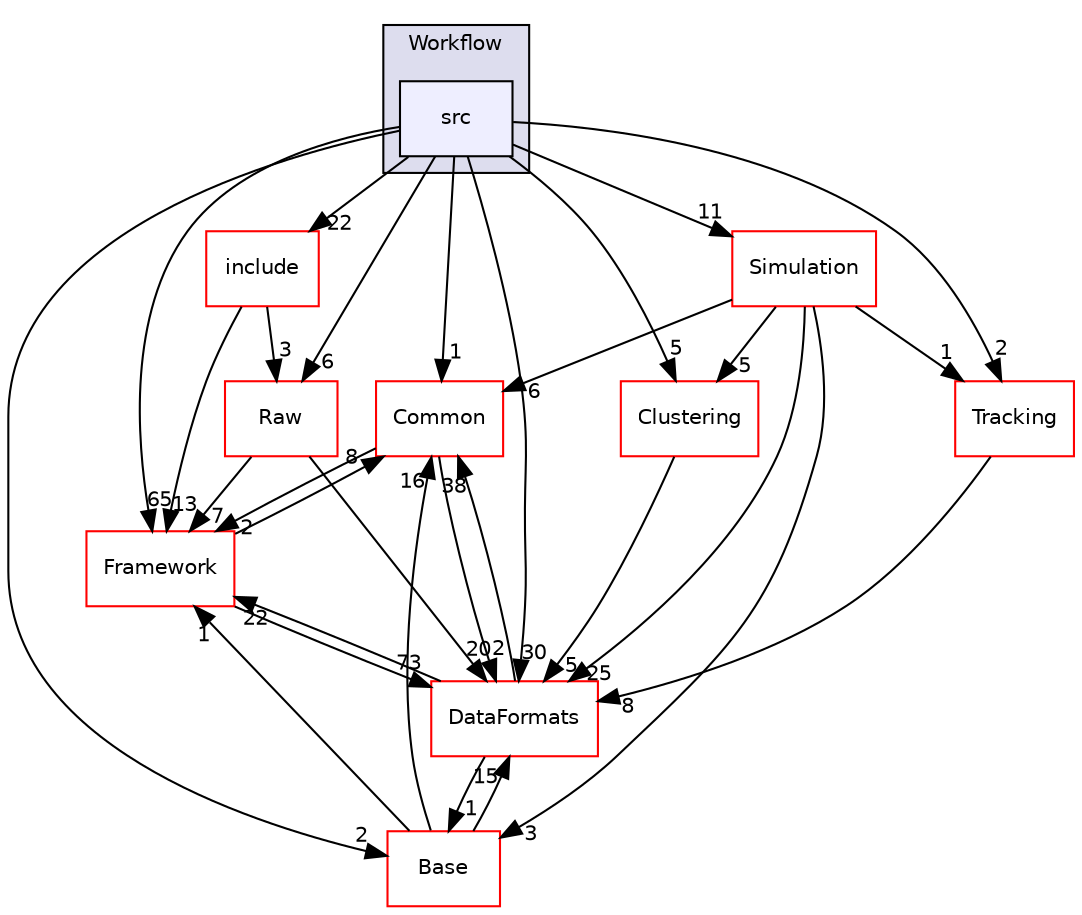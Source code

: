 digraph "/home/travis/build/AliceO2Group/AliceO2/Detectors/MUON/MID/Workflow/src" {
  bgcolor=transparent;
  compound=true
  node [ fontsize="10", fontname="Helvetica"];
  edge [ labelfontsize="10", labelfontname="Helvetica"];
  subgraph clusterdir_541a9f579a56d3c8f641580c9f97913d {
    graph [ bgcolor="#ddddee", pencolor="black", label="Workflow" fontname="Helvetica", fontsize="10", URL="dir_541a9f579a56d3c8f641580c9f97913d.html"]
  dir_d175ccbdd0bad50605561880a8518417 [shape=box, label="src", style="filled", fillcolor="#eeeeff", pencolor="black", URL="dir_d175ccbdd0bad50605561880a8518417.html"];
  }
  dir_4ab6b4cc6a7edbff49100e9123df213f [shape=box label="Common" color="red" URL="dir_4ab6b4cc6a7edbff49100e9123df213f.html"];
  dir_754f2fe7806627988f6bd801b7f2fe5b [shape=box label="Clustering" color="red" URL="dir_754f2fe7806627988f6bd801b7f2fe5b.html"];
  dir_37c90836491b695b472bf98d1be8336b [shape=box label="Base" color="red" URL="dir_37c90836491b695b472bf98d1be8336b.html"];
  dir_2bb5eb61d33140858f79122ad9ee2c7f [shape=box label="include" color="red" URL="dir_2bb5eb61d33140858f79122ad9ee2c7f.html"];
  dir_55bb03bc4479a61c5f6db133927cb48c [shape=box label="Raw" color="red" URL="dir_55bb03bc4479a61c5f6db133927cb48c.html"];
  dir_2810eaf0225063d73e08d8eeeb8a37b8 [shape=box label="Simulation" color="red" URL="dir_2810eaf0225063d73e08d8eeeb8a37b8.html"];
  dir_c6781640d5720511e35c6e7f87460ee7 [shape=box label="Tracking" color="red" URL="dir_c6781640d5720511e35c6e7f87460ee7.html"];
  dir_bcbb2cf9a3d3d83e5515c82071a07177 [shape=box label="Framework" color="red" URL="dir_bcbb2cf9a3d3d83e5515c82071a07177.html"];
  dir_2171f7ec022c5423887b07c69b2f5b48 [shape=box label="DataFormats" color="red" URL="dir_2171f7ec022c5423887b07c69b2f5b48.html"];
  dir_4ab6b4cc6a7edbff49100e9123df213f->dir_bcbb2cf9a3d3d83e5515c82071a07177 [headlabel="2", labeldistance=1.5 headhref="dir_000036_000063.html"];
  dir_4ab6b4cc6a7edbff49100e9123df213f->dir_2171f7ec022c5423887b07c69b2f5b48 [headlabel="2", labeldistance=1.5 headhref="dir_000036_000090.html"];
  dir_754f2fe7806627988f6bd801b7f2fe5b->dir_2171f7ec022c5423887b07c69b2f5b48 [headlabel="5", labeldistance=1.5 headhref="dir_000466_000090.html"];
  dir_37c90836491b695b472bf98d1be8336b->dir_4ab6b4cc6a7edbff49100e9123df213f [headlabel="16", labeldistance=1.5 headhref="dir_000297_000036.html"];
  dir_37c90836491b695b472bf98d1be8336b->dir_bcbb2cf9a3d3d83e5515c82071a07177 [headlabel="1", labeldistance=1.5 headhref="dir_000297_000063.html"];
  dir_37c90836491b695b472bf98d1be8336b->dir_2171f7ec022c5423887b07c69b2f5b48 [headlabel="15", labeldistance=1.5 headhref="dir_000297_000090.html"];
  dir_2bb5eb61d33140858f79122ad9ee2c7f->dir_55bb03bc4479a61c5f6db133927cb48c [headlabel="3", labeldistance=1.5 headhref="dir_000419_000622.html"];
  dir_2bb5eb61d33140858f79122ad9ee2c7f->dir_bcbb2cf9a3d3d83e5515c82071a07177 [headlabel="13", labeldistance=1.5 headhref="dir_000419_000063.html"];
  dir_55bb03bc4479a61c5f6db133927cb48c->dir_bcbb2cf9a3d3d83e5515c82071a07177 [headlabel="7", labeldistance=1.5 headhref="dir_000622_000063.html"];
  dir_55bb03bc4479a61c5f6db133927cb48c->dir_2171f7ec022c5423887b07c69b2f5b48 [headlabel="20", labeldistance=1.5 headhref="dir_000622_000090.html"];
  dir_2810eaf0225063d73e08d8eeeb8a37b8->dir_4ab6b4cc6a7edbff49100e9123df213f [headlabel="6", labeldistance=1.5 headhref="dir_000204_000036.html"];
  dir_2810eaf0225063d73e08d8eeeb8a37b8->dir_754f2fe7806627988f6bd801b7f2fe5b [headlabel="5", labeldistance=1.5 headhref="dir_000204_000466.html"];
  dir_2810eaf0225063d73e08d8eeeb8a37b8->dir_37c90836491b695b472bf98d1be8336b [headlabel="3", labeldistance=1.5 headhref="dir_000204_000297.html"];
  dir_2810eaf0225063d73e08d8eeeb8a37b8->dir_c6781640d5720511e35c6e7f87460ee7 [headlabel="1", labeldistance=1.5 headhref="dir_000204_000575.html"];
  dir_2810eaf0225063d73e08d8eeeb8a37b8->dir_2171f7ec022c5423887b07c69b2f5b48 [headlabel="25", labeldistance=1.5 headhref="dir_000204_000090.html"];
  dir_c6781640d5720511e35c6e7f87460ee7->dir_2171f7ec022c5423887b07c69b2f5b48 [headlabel="8", labeldistance=1.5 headhref="dir_000575_000090.html"];
  dir_bcbb2cf9a3d3d83e5515c82071a07177->dir_4ab6b4cc6a7edbff49100e9123df213f [headlabel="8", labeldistance=1.5 headhref="dir_000063_000036.html"];
  dir_bcbb2cf9a3d3d83e5515c82071a07177->dir_2171f7ec022c5423887b07c69b2f5b48 [headlabel="73", labeldistance=1.5 headhref="dir_000063_000090.html"];
  dir_2171f7ec022c5423887b07c69b2f5b48->dir_4ab6b4cc6a7edbff49100e9123df213f [headlabel="38", labeldistance=1.5 headhref="dir_000090_000036.html"];
  dir_2171f7ec022c5423887b07c69b2f5b48->dir_37c90836491b695b472bf98d1be8336b [headlabel="1", labeldistance=1.5 headhref="dir_000090_000297.html"];
  dir_2171f7ec022c5423887b07c69b2f5b48->dir_bcbb2cf9a3d3d83e5515c82071a07177 [headlabel="22", labeldistance=1.5 headhref="dir_000090_000063.html"];
  dir_d175ccbdd0bad50605561880a8518417->dir_4ab6b4cc6a7edbff49100e9123df213f [headlabel="1", labeldistance=1.5 headhref="dir_000441_000036.html"];
  dir_d175ccbdd0bad50605561880a8518417->dir_754f2fe7806627988f6bd801b7f2fe5b [headlabel="5", labeldistance=1.5 headhref="dir_000441_000466.html"];
  dir_d175ccbdd0bad50605561880a8518417->dir_37c90836491b695b472bf98d1be8336b [headlabel="2", labeldistance=1.5 headhref="dir_000441_000297.html"];
  dir_d175ccbdd0bad50605561880a8518417->dir_2bb5eb61d33140858f79122ad9ee2c7f [headlabel="22", labeldistance=1.5 headhref="dir_000441_000419.html"];
  dir_d175ccbdd0bad50605561880a8518417->dir_55bb03bc4479a61c5f6db133927cb48c [headlabel="6", labeldistance=1.5 headhref="dir_000441_000622.html"];
  dir_d175ccbdd0bad50605561880a8518417->dir_2810eaf0225063d73e08d8eeeb8a37b8 [headlabel="11", labeldistance=1.5 headhref="dir_000441_000204.html"];
  dir_d175ccbdd0bad50605561880a8518417->dir_c6781640d5720511e35c6e7f87460ee7 [headlabel="2", labeldistance=1.5 headhref="dir_000441_000575.html"];
  dir_d175ccbdd0bad50605561880a8518417->dir_bcbb2cf9a3d3d83e5515c82071a07177 [headlabel="65", labeldistance=1.5 headhref="dir_000441_000063.html"];
  dir_d175ccbdd0bad50605561880a8518417->dir_2171f7ec022c5423887b07c69b2f5b48 [headlabel="30", labeldistance=1.5 headhref="dir_000441_000090.html"];
}
